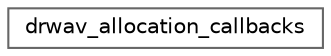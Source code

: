 digraph "Graphical Class Hierarchy"
{
 // LATEX_PDF_SIZE
  bgcolor="transparent";
  edge [fontname=Helvetica,fontsize=10,labelfontname=Helvetica,labelfontsize=10];
  node [fontname=Helvetica,fontsize=10,shape=box,height=0.2,width=0.4];
  rankdir="LR";
  Node0 [id="Node000000",label="drwav_allocation_callbacks",height=0.2,width=0.4,color="grey40", fillcolor="white", style="filled",URL="$structdrwav__allocation__callbacks.html",tooltip=" "];
}
